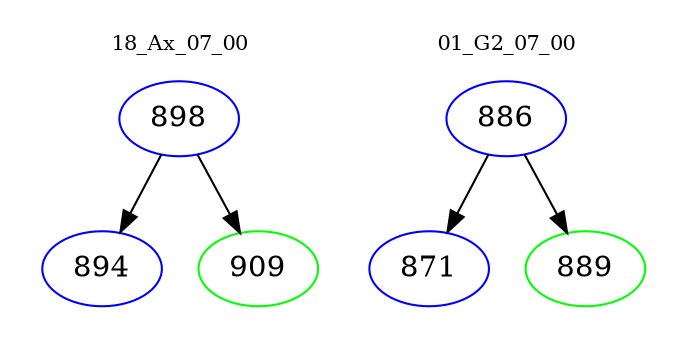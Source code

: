 digraph{
subgraph cluster_0 {
color = white
label = "18_Ax_07_00";
fontsize=10;
T0_898 [label="898", color="blue"]
T0_898 -> T0_894 [color="black"]
T0_894 [label="894", color="blue"]
T0_898 -> T0_909 [color="black"]
T0_909 [label="909", color="green"]
}
subgraph cluster_1 {
color = white
label = "01_G2_07_00";
fontsize=10;
T1_886 [label="886", color="blue"]
T1_886 -> T1_871 [color="black"]
T1_871 [label="871", color="blue"]
T1_886 -> T1_889 [color="black"]
T1_889 [label="889", color="green"]
}
}
